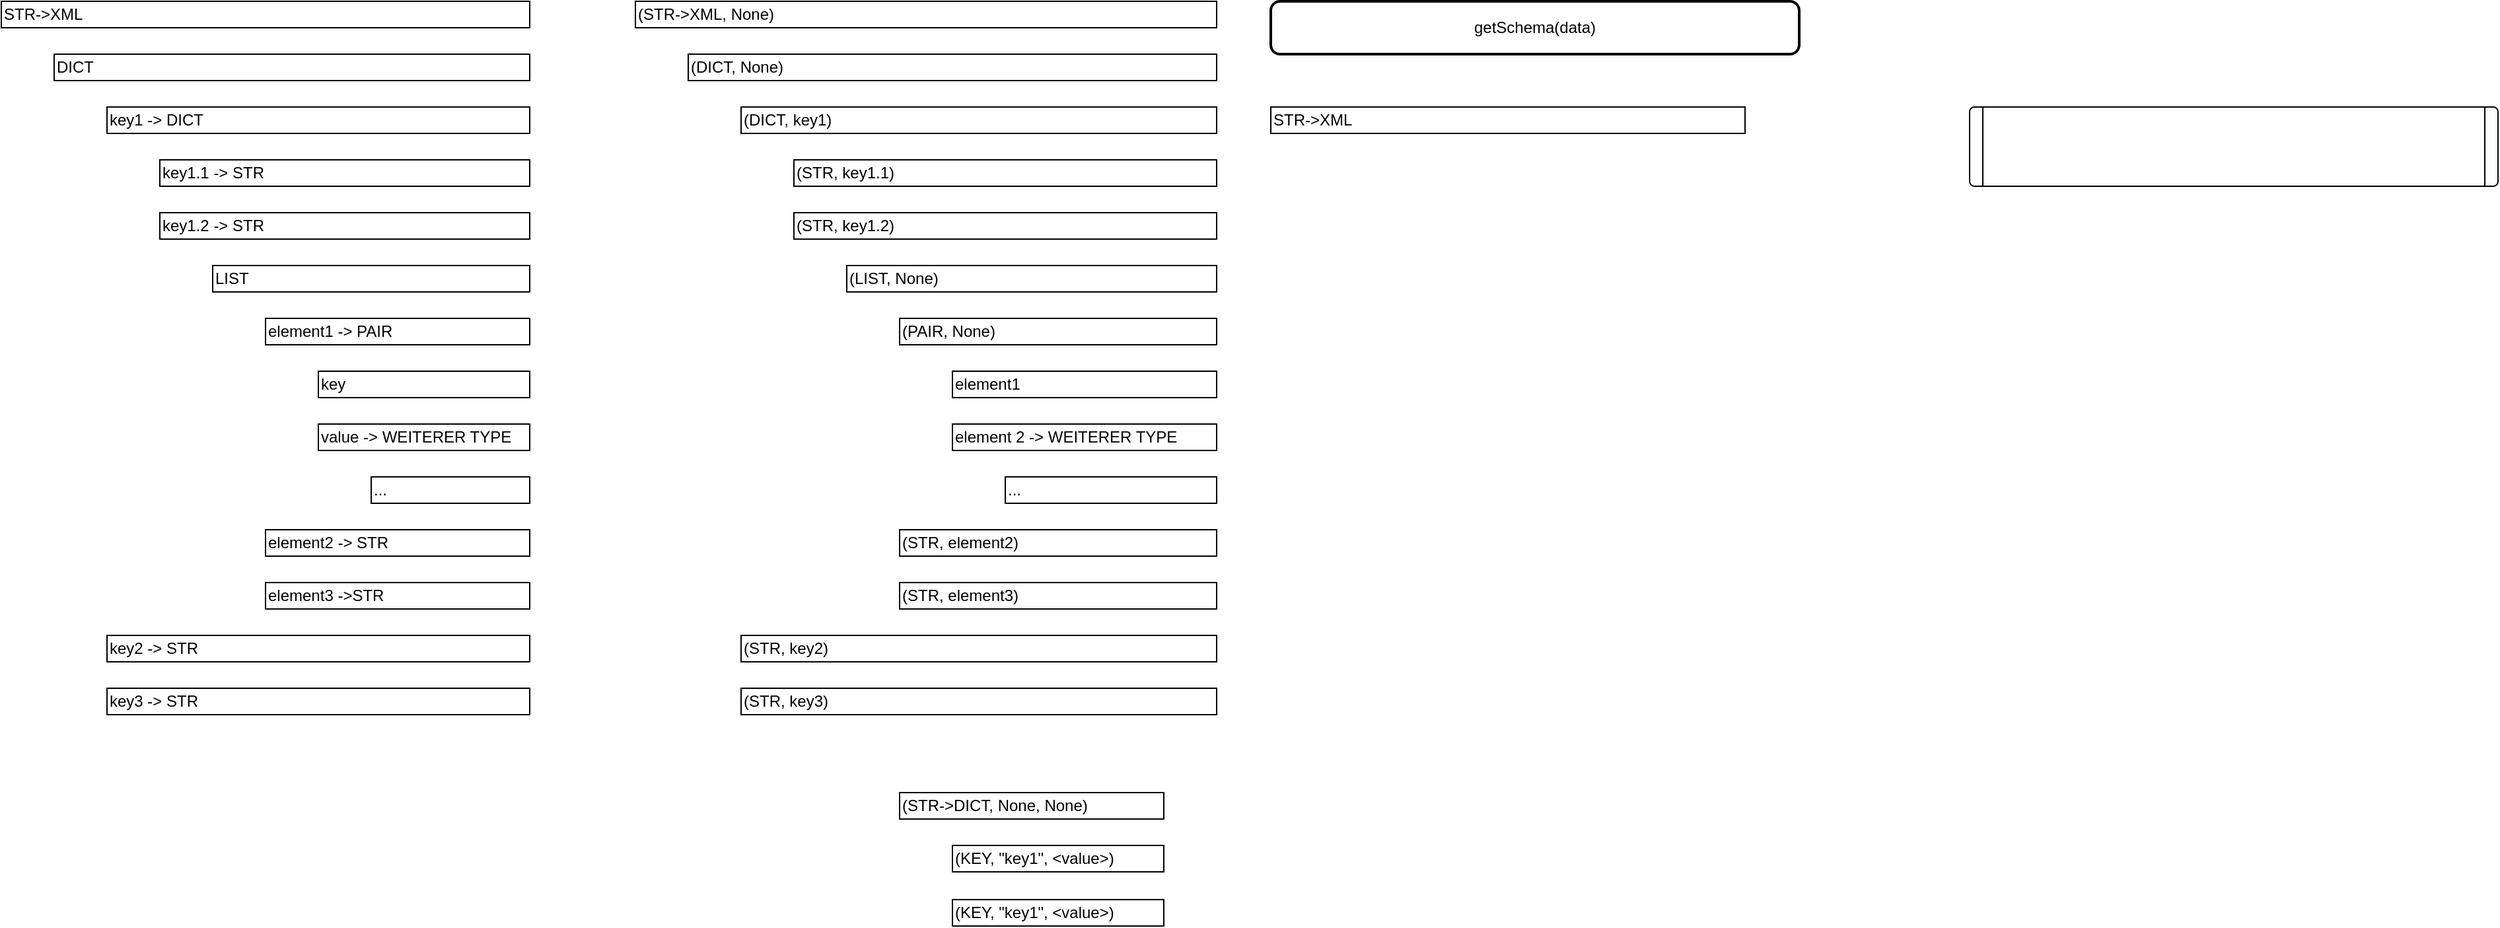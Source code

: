<mxfile version="27.0.9">
  <diagram name="Seite-1" id="mr5nSC4dbRxKROdMOXhN">
    <mxGraphModel dx="925" dy="661" grid="1" gridSize="10" guides="1" tooltips="1" connect="1" arrows="1" fold="1" page="1" pageScale="1" pageWidth="827" pageHeight="1169" math="0" shadow="0">
      <root>
        <mxCell id="0" />
        <mxCell id="1" parent="0" />
        <mxCell id="2xDsHY2QuCUHsTuWYCGF-1" value="STR-&amp;gt;XML" style="rounded=0;whiteSpace=wrap;html=1;align=left;" parent="1" vertex="1">
          <mxGeometry x="80" y="40" width="400" height="20" as="geometry" />
        </mxCell>
        <mxCell id="2xDsHY2QuCUHsTuWYCGF-3" value="DICT" style="rounded=0;whiteSpace=wrap;html=1;align=left;" parent="1" vertex="1">
          <mxGeometry x="120" y="80" width="360" height="20" as="geometry" />
        </mxCell>
        <mxCell id="2xDsHY2QuCUHsTuWYCGF-4" value="key1 -&amp;gt; DICT" style="rounded=0;whiteSpace=wrap;html=1;align=left;" parent="1" vertex="1">
          <mxGeometry x="160" y="120" width="320" height="20" as="geometry" />
        </mxCell>
        <mxCell id="2xDsHY2QuCUHsTuWYCGF-5" value="key2 -&amp;gt; STR" style="rounded=0;whiteSpace=wrap;html=1;align=left;" parent="1" vertex="1">
          <mxGeometry x="160" y="520" width="320" height="20" as="geometry" />
        </mxCell>
        <mxCell id="2xDsHY2QuCUHsTuWYCGF-6" value="key3 -&amp;gt; STR" style="rounded=0;whiteSpace=wrap;html=1;align=left;" parent="1" vertex="1">
          <mxGeometry x="160" y="560" width="320" height="20" as="geometry" />
        </mxCell>
        <mxCell id="2xDsHY2QuCUHsTuWYCGF-7" value="key1.1 -&amp;gt; STR" style="rounded=0;whiteSpace=wrap;html=1;align=left;" parent="1" vertex="1">
          <mxGeometry x="200" y="160" width="280" height="20" as="geometry" />
        </mxCell>
        <mxCell id="2xDsHY2QuCUHsTuWYCGF-8" value="key1.2 -&amp;gt; STR" style="rounded=0;whiteSpace=wrap;html=1;align=left;" parent="1" vertex="1">
          <mxGeometry x="200" y="200" width="280" height="20" as="geometry" />
        </mxCell>
        <mxCell id="2xDsHY2QuCUHsTuWYCGF-9" value="LIST" style="rounded=0;whiteSpace=wrap;html=1;align=left;" parent="1" vertex="1">
          <mxGeometry x="240" y="240" width="240" height="20" as="geometry" />
        </mxCell>
        <mxCell id="2xDsHY2QuCUHsTuWYCGF-10" value="element1 -&amp;gt; PAIR" style="rounded=0;whiteSpace=wrap;html=1;align=left;" parent="1" vertex="1">
          <mxGeometry x="280" y="280" width="200" height="20" as="geometry" />
        </mxCell>
        <mxCell id="2xDsHY2QuCUHsTuWYCGF-11" value="element3 -&amp;gt;STR" style="rounded=0;whiteSpace=wrap;html=1;align=left;" parent="1" vertex="1">
          <mxGeometry x="280" y="480" width="200" height="20" as="geometry" />
        </mxCell>
        <mxCell id="2xDsHY2QuCUHsTuWYCGF-12" value="element2 -&amp;gt; STR" style="rounded=0;whiteSpace=wrap;html=1;align=left;" parent="1" vertex="1">
          <mxGeometry x="280" y="440" width="200" height="20" as="geometry" />
        </mxCell>
        <mxCell id="2xDsHY2QuCUHsTuWYCGF-14" value="key" style="rounded=0;whiteSpace=wrap;html=1;align=left;" parent="1" vertex="1">
          <mxGeometry x="320" y="320" width="160" height="20" as="geometry" />
        </mxCell>
        <mxCell id="2xDsHY2QuCUHsTuWYCGF-15" value="value -&amp;gt; WEITERER TYPE" style="rounded=0;whiteSpace=wrap;html=1;align=left;" parent="1" vertex="1">
          <mxGeometry x="320" y="360" width="160" height="20" as="geometry" />
        </mxCell>
        <mxCell id="2xDsHY2QuCUHsTuWYCGF-16" value="..." style="rounded=0;whiteSpace=wrap;html=1;align=left;" parent="1" vertex="1">
          <mxGeometry x="360" y="400" width="120" height="20" as="geometry" />
        </mxCell>
        <mxCell id="2xDsHY2QuCUHsTuWYCGF-19" value="(STR-&amp;gt;XML, None)" style="rounded=0;whiteSpace=wrap;html=1;align=left;" parent="1" vertex="1">
          <mxGeometry x="560" y="40" width="440" height="20" as="geometry" />
        </mxCell>
        <mxCell id="2xDsHY2QuCUHsTuWYCGF-20" value="(DICT, None)" style="rounded=0;whiteSpace=wrap;html=1;align=left;" parent="1" vertex="1">
          <mxGeometry x="600" y="80" width="400" height="20" as="geometry" />
        </mxCell>
        <mxCell id="2xDsHY2QuCUHsTuWYCGF-21" value="(DICT, key1)" style="rounded=0;whiteSpace=wrap;html=1;align=left;" parent="1" vertex="1">
          <mxGeometry x="640" y="120" width="360" height="20" as="geometry" />
        </mxCell>
        <mxCell id="2xDsHY2QuCUHsTuWYCGF-22" value="(STR, key2)" style="rounded=0;whiteSpace=wrap;html=1;align=left;" parent="1" vertex="1">
          <mxGeometry x="640" y="520" width="360" height="20" as="geometry" />
        </mxCell>
        <mxCell id="2xDsHY2QuCUHsTuWYCGF-23" value="(STR, key3)" style="rounded=0;whiteSpace=wrap;html=1;align=left;" parent="1" vertex="1">
          <mxGeometry x="640" y="560" width="360" height="20" as="geometry" />
        </mxCell>
        <mxCell id="2xDsHY2QuCUHsTuWYCGF-24" value="(STR, key1.1)" style="rounded=0;whiteSpace=wrap;html=1;align=left;" parent="1" vertex="1">
          <mxGeometry x="680" y="160" width="320" height="20" as="geometry" />
        </mxCell>
        <mxCell id="2xDsHY2QuCUHsTuWYCGF-25" value="(STR, key1.2)" style="rounded=0;whiteSpace=wrap;html=1;align=left;" parent="1" vertex="1">
          <mxGeometry x="680" y="200" width="320" height="20" as="geometry" />
        </mxCell>
        <mxCell id="2xDsHY2QuCUHsTuWYCGF-26" value="(LIST, None)" style="rounded=0;whiteSpace=wrap;html=1;align=left;" parent="1" vertex="1">
          <mxGeometry x="720" y="240" width="280" height="20" as="geometry" />
        </mxCell>
        <mxCell id="2xDsHY2QuCUHsTuWYCGF-27" value="(PAIR, None)" style="rounded=0;whiteSpace=wrap;html=1;align=left;" parent="1" vertex="1">
          <mxGeometry x="760" y="280" width="240" height="20" as="geometry" />
        </mxCell>
        <mxCell id="2xDsHY2QuCUHsTuWYCGF-28" value="(STR, element3)" style="rounded=0;whiteSpace=wrap;html=1;align=left;" parent="1" vertex="1">
          <mxGeometry x="760" y="480" width="240" height="20" as="geometry" />
        </mxCell>
        <mxCell id="2xDsHY2QuCUHsTuWYCGF-29" value="(STR, element2)" style="rounded=0;whiteSpace=wrap;html=1;align=left;" parent="1" vertex="1">
          <mxGeometry x="760" y="440" width="240" height="20" as="geometry" />
        </mxCell>
        <mxCell id="2xDsHY2QuCUHsTuWYCGF-30" value="element1" style="rounded=0;whiteSpace=wrap;html=1;align=left;" parent="1" vertex="1">
          <mxGeometry x="800" y="320" width="200" height="20" as="geometry" />
        </mxCell>
        <mxCell id="2xDsHY2QuCUHsTuWYCGF-31" value="element 2 -&amp;gt; WEITERER TYPE" style="rounded=0;whiteSpace=wrap;html=1;align=left;" parent="1" vertex="1">
          <mxGeometry x="800" y="360" width="200" height="20" as="geometry" />
        </mxCell>
        <mxCell id="2xDsHY2QuCUHsTuWYCGF-32" value="..." style="rounded=0;whiteSpace=wrap;html=1;align=left;" parent="1" vertex="1">
          <mxGeometry x="840" y="400" width="160" height="20" as="geometry" />
        </mxCell>
        <mxCell id="2xDsHY2QuCUHsTuWYCGF-34" value="getSchema(data)" style="rounded=1;whiteSpace=wrap;html=1;absoluteArcSize=1;arcSize=14;strokeWidth=2;" parent="1" vertex="1">
          <mxGeometry x="1041" y="40" width="400" height="40" as="geometry" />
        </mxCell>
        <mxCell id="2xDsHY2QuCUHsTuWYCGF-35" value="" style="verticalLabelPosition=bottom;verticalAlign=top;html=1;shape=process;whiteSpace=wrap;rounded=1;size=0.025;arcSize=6;" parent="1" vertex="1">
          <mxGeometry x="1570" y="120" width="400" height="60" as="geometry" />
        </mxCell>
        <mxCell id="2xDsHY2QuCUHsTuWYCGF-40" value="STR-&amp;gt;XML" style="rounded=0;whiteSpace=wrap;html=1;align=left;" parent="1" vertex="1">
          <mxGeometry x="1041" y="120" width="359" height="20" as="geometry" />
        </mxCell>
        <mxCell id="AtcSw_KI68FiRtpQ6jDv-1" value="(KEY, &quot;key1&quot;, &amp;lt;value&amp;gt;)" style="rounded=0;whiteSpace=wrap;html=1;align=left;" vertex="1" parent="1">
          <mxGeometry x="800" y="679" width="160" height="20" as="geometry" />
        </mxCell>
        <mxCell id="AtcSw_KI68FiRtpQ6jDv-6" value="(STR-&amp;gt;DICT, None, None)" style="rounded=0;whiteSpace=wrap;html=1;align=left;" vertex="1" parent="1">
          <mxGeometry x="760" y="639" width="200" height="20" as="geometry" />
        </mxCell>
        <mxCell id="AtcSw_KI68FiRtpQ6jDv-7" value="(KEY, &quot;key1&quot;, &amp;lt;value&amp;gt;)" style="rounded=0;whiteSpace=wrap;html=1;align=left;" vertex="1" parent="1">
          <mxGeometry x="800" y="720" width="160" height="20" as="geometry" />
        </mxCell>
      </root>
    </mxGraphModel>
  </diagram>
</mxfile>
